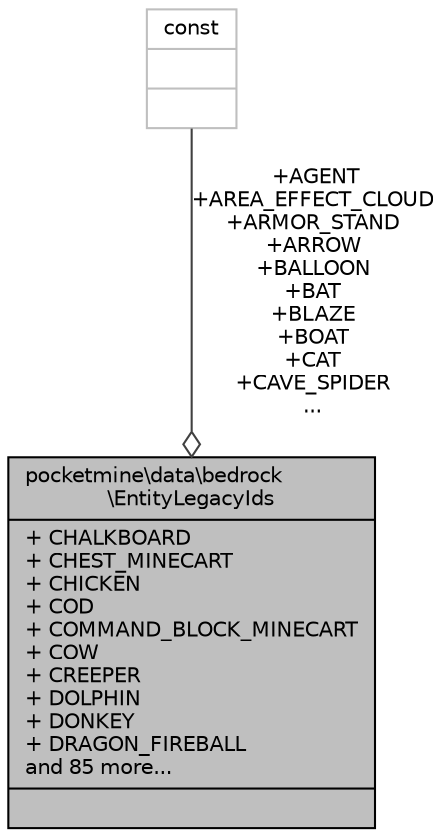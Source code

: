 digraph "pocketmine\data\bedrock\EntityLegacyIds"
{
 // INTERACTIVE_SVG=YES
 // LATEX_PDF_SIZE
  edge [fontname="Helvetica",fontsize="10",labelfontname="Helvetica",labelfontsize="10"];
  node [fontname="Helvetica",fontsize="10",shape=record];
  Node1 [label="{pocketmine\\data\\bedrock\l\\EntityLegacyIds\n|+ CHALKBOARD\l+ CHEST_MINECART\l+ CHICKEN\l+ COD\l+ COMMAND_BLOCK_MINECART\l+ COW\l+ CREEPER\l+ DOLPHIN\l+ DONKEY\l+ DRAGON_FIREBALL\land 85 more...\l|}",height=0.2,width=0.4,color="black", fillcolor="grey75", style="filled", fontcolor="black",tooltip=" "];
  Node2 -> Node1 [color="grey25",fontsize="10",style="solid",label=" +AGENT\n+AREA_EFFECT_CLOUD\n+ARMOR_STAND\n+ARROW\n+BALLOON\n+BAT\n+BLAZE\n+BOAT\n+CAT\n+CAVE_SPIDER\n..." ,arrowhead="odiamond",fontname="Helvetica"];
  Node2 [label="{const\n||}",height=0.2,width=0.4,color="grey75", fillcolor="white", style="filled",tooltip=" "];
}
